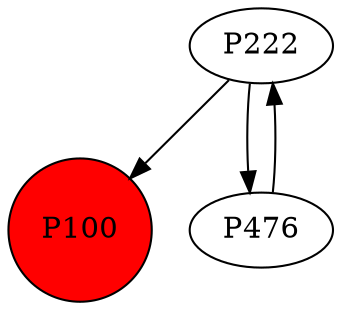 digraph {
	P222 -> P100
	P222 -> P476
	P476 -> P222
	P100 [shape=circle]
	P100 [style=filled]
	P100 [fillcolor=red]
}